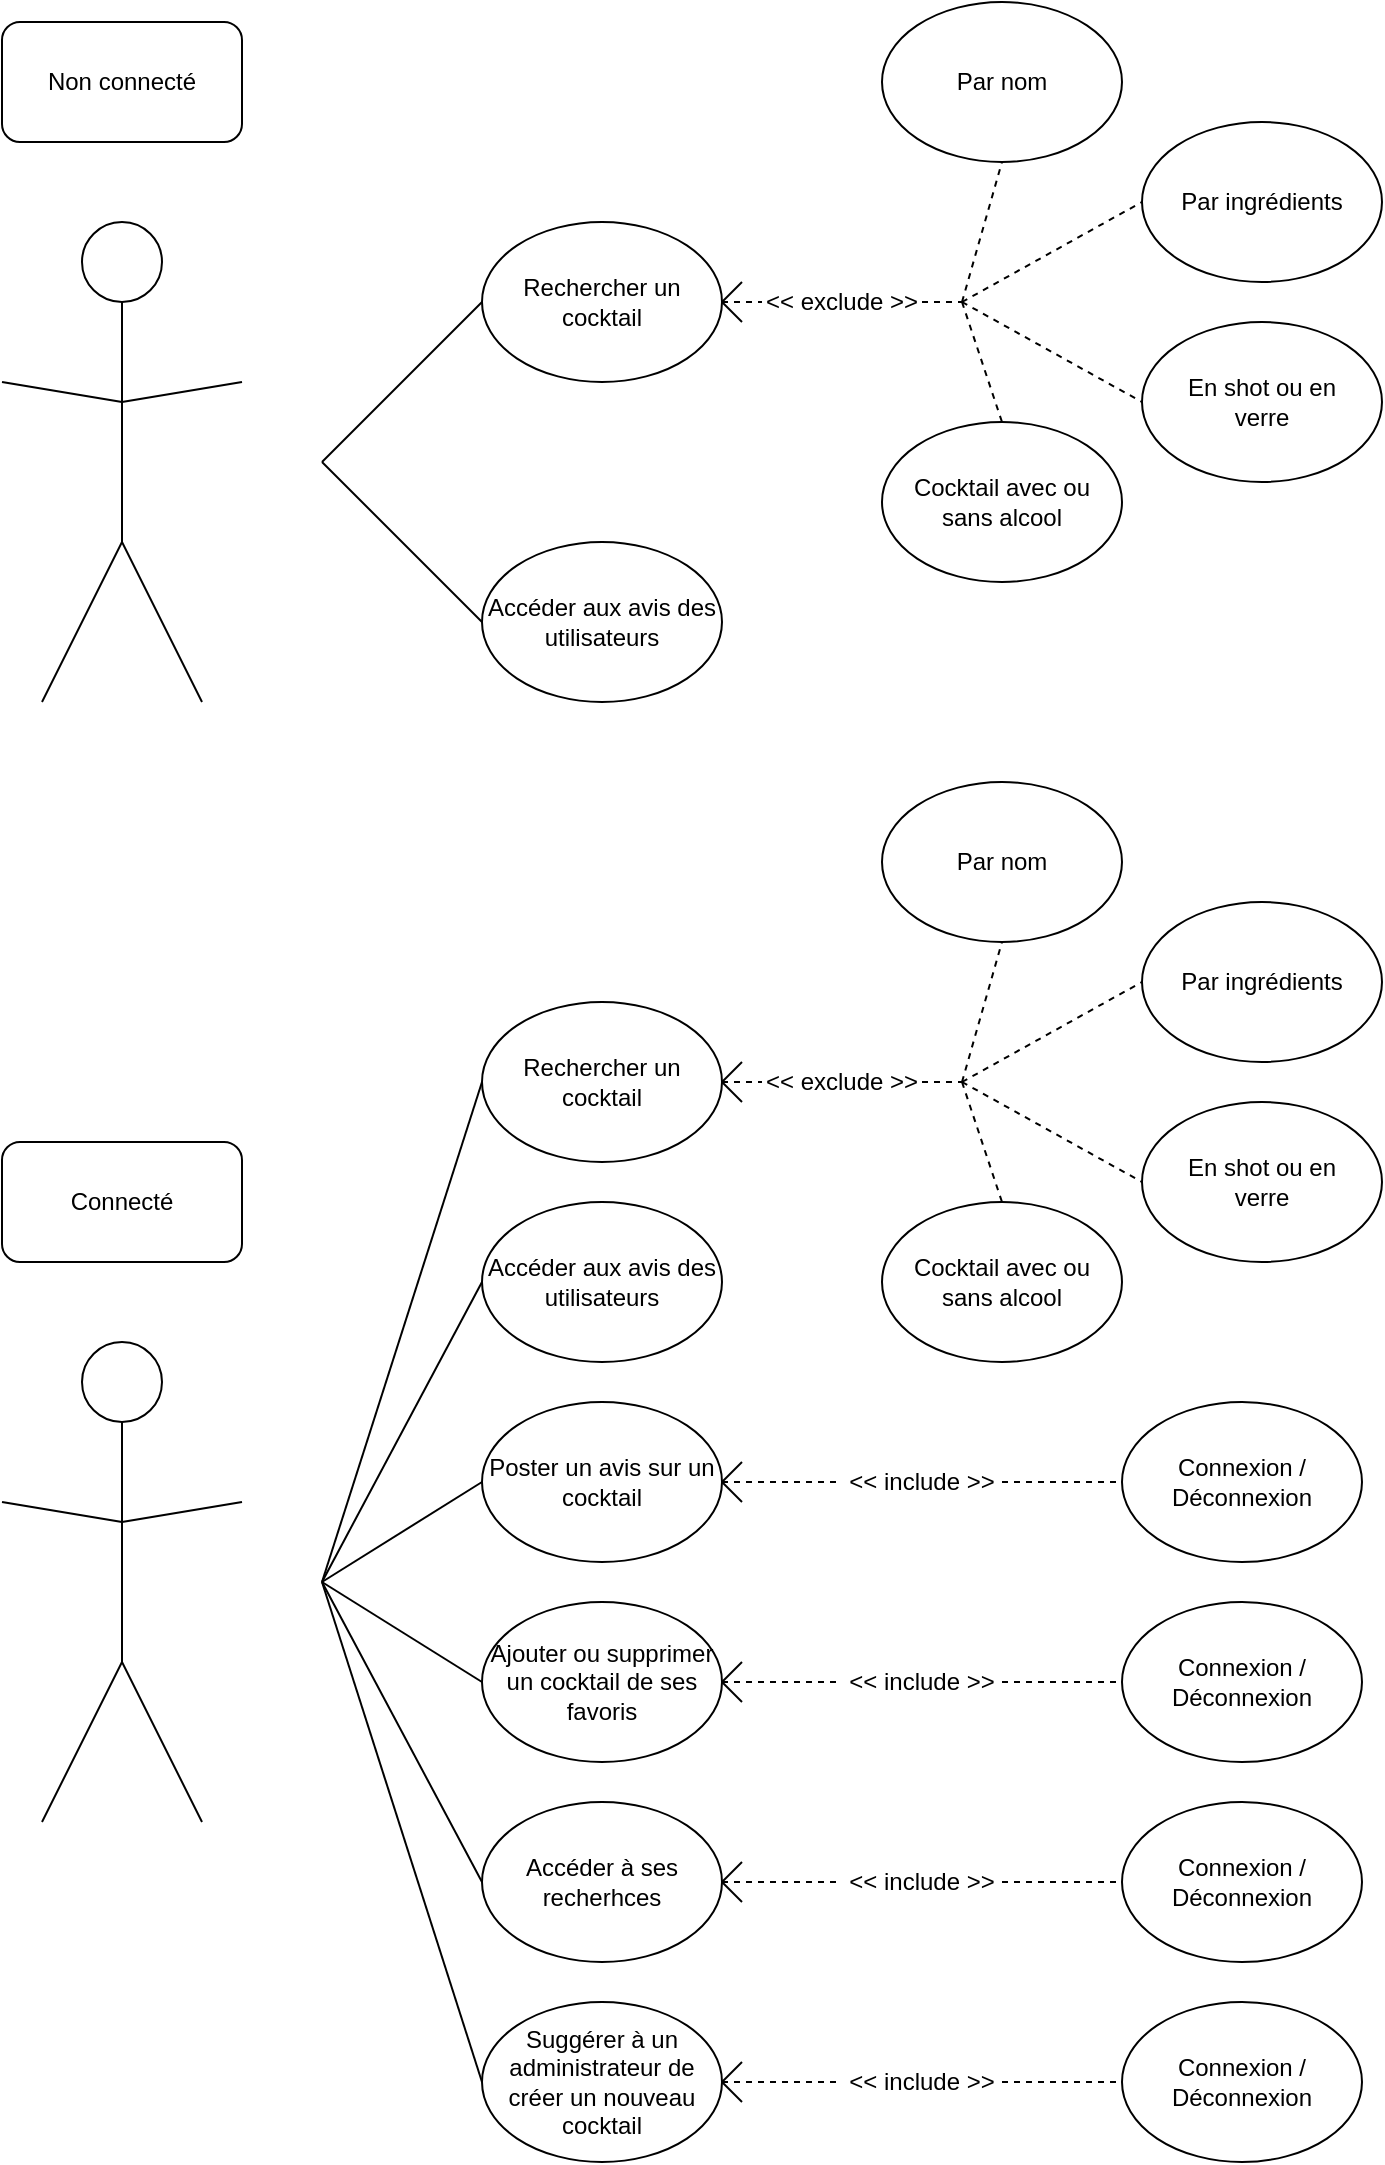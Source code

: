 <mxfile version="13.6.10" type="github">
  <diagram id="fFdq9k7O5vDQsZkUaH6l" name="Page-1">
    <mxGraphModel dx="460" dy="752" grid="1" gridSize="10" guides="1" tooltips="1" connect="1" arrows="1" fold="1" page="1" pageScale="1" pageWidth="827" pageHeight="1169" math="0" shadow="0">
      <root>
        <mxCell id="0" />
        <mxCell id="1" parent="0" />
        <mxCell id="oLSI8OY7ajyE3_KOeEpK-1" value="" style="ellipse;whiteSpace=wrap;html=1;" parent="1" vertex="1">
          <mxGeometry x="80" y="140" width="40" height="40" as="geometry" />
        </mxCell>
        <mxCell id="oLSI8OY7ajyE3_KOeEpK-2" value="" style="endArrow=none;html=1;entryX=0.5;entryY=1;entryDx=0;entryDy=0;" parent="1" target="oLSI8OY7ajyE3_KOeEpK-1" edge="1">
          <mxGeometry width="50" height="50" relative="1" as="geometry">
            <mxPoint x="100" y="300" as="sourcePoint" />
            <mxPoint x="260" y="260" as="targetPoint" />
            <Array as="points" />
          </mxGeometry>
        </mxCell>
        <mxCell id="oLSI8OY7ajyE3_KOeEpK-4" value="" style="endArrow=none;html=1;" parent="1" edge="1">
          <mxGeometry width="50" height="50" relative="1" as="geometry">
            <mxPoint x="60" y="380" as="sourcePoint" />
            <mxPoint x="100" y="300" as="targetPoint" />
          </mxGeometry>
        </mxCell>
        <mxCell id="oLSI8OY7ajyE3_KOeEpK-5" value="" style="endArrow=none;html=1;" parent="1" edge="1">
          <mxGeometry width="50" height="50" relative="1" as="geometry">
            <mxPoint x="100" y="300" as="sourcePoint" />
            <mxPoint x="140" y="380" as="targetPoint" />
          </mxGeometry>
        </mxCell>
        <mxCell id="oLSI8OY7ajyE3_KOeEpK-6" value="" style="endArrow=none;html=1;" parent="1" edge="1">
          <mxGeometry width="50" height="50" relative="1" as="geometry">
            <mxPoint x="100" y="230" as="sourcePoint" />
            <mxPoint x="160" y="220" as="targetPoint" />
          </mxGeometry>
        </mxCell>
        <mxCell id="oLSI8OY7ajyE3_KOeEpK-7" value="" style="endArrow=none;html=1;" parent="1" edge="1">
          <mxGeometry width="50" height="50" relative="1" as="geometry">
            <mxPoint x="100" y="230" as="sourcePoint" />
            <mxPoint x="40" y="220" as="targetPoint" />
          </mxGeometry>
        </mxCell>
        <mxCell id="oLSI8OY7ajyE3_KOeEpK-8" value="Rechercher un cocktail" style="ellipse;whiteSpace=wrap;html=1;" parent="1" vertex="1">
          <mxGeometry x="280" y="140" width="120" height="80" as="geometry" />
        </mxCell>
        <mxCell id="oLSI8OY7ajyE3_KOeEpK-9" value="Accéder aux avis des utilisateurs" style="ellipse;whiteSpace=wrap;html=1;" parent="1" vertex="1">
          <mxGeometry x="280" y="300" width="120" height="80" as="geometry" />
        </mxCell>
        <mxCell id="oLSI8OY7ajyE3_KOeEpK-10" value="" style="endArrow=none;html=1;entryX=0;entryY=0.5;entryDx=0;entryDy=0;" parent="1" target="oLSI8OY7ajyE3_KOeEpK-8" edge="1">
          <mxGeometry width="50" height="50" relative="1" as="geometry">
            <mxPoint x="200" y="260" as="sourcePoint" />
            <mxPoint x="260" y="250" as="targetPoint" />
          </mxGeometry>
        </mxCell>
        <mxCell id="oLSI8OY7ajyE3_KOeEpK-11" value="" style="endArrow=none;html=1;entryX=0;entryY=0.5;entryDx=0;entryDy=0;" parent="1" target="oLSI8OY7ajyE3_KOeEpK-9" edge="1">
          <mxGeometry width="50" height="50" relative="1" as="geometry">
            <mxPoint x="200" y="260" as="sourcePoint" />
            <mxPoint x="290" y="190" as="targetPoint" />
          </mxGeometry>
        </mxCell>
        <mxCell id="oLSI8OY7ajyE3_KOeEpK-12" value="Non connecté" style="rounded=1;whiteSpace=wrap;html=1;" parent="1" vertex="1">
          <mxGeometry x="40" y="40" width="120" height="60" as="geometry" />
        </mxCell>
        <mxCell id="oLSI8OY7ajyE3_KOeEpK-13" value="" style="ellipse;whiteSpace=wrap;html=1;" parent="1" vertex="1">
          <mxGeometry x="80" y="700" width="40" height="40" as="geometry" />
        </mxCell>
        <mxCell id="oLSI8OY7ajyE3_KOeEpK-14" value="" style="endArrow=none;html=1;entryX=0.5;entryY=1;entryDx=0;entryDy=0;" parent="1" target="oLSI8OY7ajyE3_KOeEpK-13" edge="1">
          <mxGeometry width="50" height="50" relative="1" as="geometry">
            <mxPoint x="100.0" y="860" as="sourcePoint" />
            <mxPoint x="260" y="820" as="targetPoint" />
            <Array as="points" />
          </mxGeometry>
        </mxCell>
        <mxCell id="oLSI8OY7ajyE3_KOeEpK-15" value="" style="endArrow=none;html=1;" parent="1" edge="1">
          <mxGeometry width="50" height="50" relative="1" as="geometry">
            <mxPoint x="60" y="940" as="sourcePoint" />
            <mxPoint x="100.0" y="860" as="targetPoint" />
          </mxGeometry>
        </mxCell>
        <mxCell id="oLSI8OY7ajyE3_KOeEpK-16" value="" style="endArrow=none;html=1;" parent="1" edge="1">
          <mxGeometry width="50" height="50" relative="1" as="geometry">
            <mxPoint x="100.0" y="860" as="sourcePoint" />
            <mxPoint x="140.0" y="940" as="targetPoint" />
          </mxGeometry>
        </mxCell>
        <mxCell id="oLSI8OY7ajyE3_KOeEpK-17" value="" style="endArrow=none;html=1;" parent="1" edge="1">
          <mxGeometry width="50" height="50" relative="1" as="geometry">
            <mxPoint x="100.0" y="790" as="sourcePoint" />
            <mxPoint x="160.0" y="780" as="targetPoint" />
          </mxGeometry>
        </mxCell>
        <mxCell id="oLSI8OY7ajyE3_KOeEpK-18" value="" style="endArrow=none;html=1;" parent="1" edge="1">
          <mxGeometry width="50" height="50" relative="1" as="geometry">
            <mxPoint x="100.0" y="790" as="sourcePoint" />
            <mxPoint x="40" y="780" as="targetPoint" />
          </mxGeometry>
        </mxCell>
        <mxCell id="oLSI8OY7ajyE3_KOeEpK-19" value="Rechercher un cocktail" style="ellipse;whiteSpace=wrap;html=1;" parent="1" vertex="1">
          <mxGeometry x="280" y="530" width="120" height="80" as="geometry" />
        </mxCell>
        <mxCell id="oLSI8OY7ajyE3_KOeEpK-20" value="Accéder aux avis des utilisateurs" style="ellipse;whiteSpace=wrap;html=1;" parent="1" vertex="1">
          <mxGeometry x="280" y="630" width="120" height="80" as="geometry" />
        </mxCell>
        <mxCell id="oLSI8OY7ajyE3_KOeEpK-21" value="" style="endArrow=none;html=1;entryX=0;entryY=0.5;entryDx=0;entryDy=0;" parent="1" target="oLSI8OY7ajyE3_KOeEpK-19" edge="1">
          <mxGeometry width="50" height="50" relative="1" as="geometry">
            <mxPoint x="200" y="820" as="sourcePoint" />
            <mxPoint x="260" y="810" as="targetPoint" />
          </mxGeometry>
        </mxCell>
        <mxCell id="oLSI8OY7ajyE3_KOeEpK-22" value="" style="endArrow=none;html=1;entryX=0;entryY=0.5;entryDx=0;entryDy=0;" parent="1" target="oLSI8OY7ajyE3_KOeEpK-20" edge="1">
          <mxGeometry width="50" height="50" relative="1" as="geometry">
            <mxPoint x="200" y="820" as="sourcePoint" />
            <mxPoint x="290" y="750" as="targetPoint" />
          </mxGeometry>
        </mxCell>
        <mxCell id="oLSI8OY7ajyE3_KOeEpK-23" value="Connecté" style="rounded=1;whiteSpace=wrap;html=1;" parent="1" vertex="1">
          <mxGeometry x="40" y="600" width="120" height="60" as="geometry" />
        </mxCell>
        <mxCell id="oLSI8OY7ajyE3_KOeEpK-24" value="Poster un avis sur un cocktail" style="ellipse;whiteSpace=wrap;html=1;" parent="1" vertex="1">
          <mxGeometry x="280" y="730" width="120" height="80" as="geometry" />
        </mxCell>
        <mxCell id="oLSI8OY7ajyE3_KOeEpK-26" value="Ajouter ou supprimer un cocktail de ses favoris" style="ellipse;whiteSpace=wrap;html=1;" parent="1" vertex="1">
          <mxGeometry x="280" y="830" width="120" height="80" as="geometry" />
        </mxCell>
        <mxCell id="oLSI8OY7ajyE3_KOeEpK-27" value="Accéder à ses recherhces" style="ellipse;whiteSpace=wrap;html=1;" parent="1" vertex="1">
          <mxGeometry x="280" y="930" width="120" height="80" as="geometry" />
        </mxCell>
        <mxCell id="oLSI8OY7ajyE3_KOeEpK-28" value="Suggérer à un administrateur de créer un nouveau cocktail" style="ellipse;whiteSpace=wrap;html=1;" parent="1" vertex="1">
          <mxGeometry x="280" y="1030" width="120" height="80" as="geometry" />
        </mxCell>
        <mxCell id="oLSI8OY7ajyE3_KOeEpK-29" value="" style="endArrow=none;html=1;entryX=0;entryY=0.5;entryDx=0;entryDy=0;" parent="1" target="oLSI8OY7ajyE3_KOeEpK-24" edge="1">
          <mxGeometry width="50" height="50" relative="1" as="geometry">
            <mxPoint x="200" y="820" as="sourcePoint" />
            <mxPoint x="290.0" y="630" as="targetPoint" />
          </mxGeometry>
        </mxCell>
        <mxCell id="oLSI8OY7ajyE3_KOeEpK-30" value="" style="endArrow=none;html=1;entryX=0;entryY=0.5;entryDx=0;entryDy=0;" parent="1" target="oLSI8OY7ajyE3_KOeEpK-26" edge="1">
          <mxGeometry width="50" height="50" relative="1" as="geometry">
            <mxPoint x="200" y="820" as="sourcePoint" />
            <mxPoint x="290.0" y="730" as="targetPoint" />
          </mxGeometry>
        </mxCell>
        <mxCell id="oLSI8OY7ajyE3_KOeEpK-31" value="" style="endArrow=none;html=1;entryX=0;entryY=0.5;entryDx=0;entryDy=0;" parent="1" target="oLSI8OY7ajyE3_KOeEpK-27" edge="1">
          <mxGeometry width="50" height="50" relative="1" as="geometry">
            <mxPoint x="200" y="820" as="sourcePoint" />
            <mxPoint x="290.0" y="830" as="targetPoint" />
          </mxGeometry>
        </mxCell>
        <mxCell id="oLSI8OY7ajyE3_KOeEpK-32" value="" style="endArrow=none;html=1;entryX=0;entryY=0.5;entryDx=0;entryDy=0;" parent="1" target="oLSI8OY7ajyE3_KOeEpK-28" edge="1">
          <mxGeometry width="50" height="50" relative="1" as="geometry">
            <mxPoint x="200" y="820" as="sourcePoint" />
            <mxPoint x="290.0" y="930" as="targetPoint" />
          </mxGeometry>
        </mxCell>
        <mxCell id="oLSI8OY7ajyE3_KOeEpK-57" value="" style="endArrow=none;html=1;" parent="1" edge="1">
          <mxGeometry width="50" height="50" relative="1" as="geometry">
            <mxPoint x="400" y="770" as="sourcePoint" />
            <mxPoint x="410" y="760" as="targetPoint" />
          </mxGeometry>
        </mxCell>
        <mxCell id="oLSI8OY7ajyE3_KOeEpK-58" value="" style="endArrow=none;html=1;" parent="1" edge="1">
          <mxGeometry width="50" height="50" relative="1" as="geometry">
            <mxPoint x="400" y="770" as="sourcePoint" />
            <mxPoint x="410" y="780" as="targetPoint" />
          </mxGeometry>
        </mxCell>
        <mxCell id="oLSI8OY7ajyE3_KOeEpK-59" value="" style="endArrow=none;dashed=1;html=1;entryX=0;entryY=0.5;entryDx=0;entryDy=0;" parent="1" target="oLSI8OY7ajyE3_KOeEpK-60" edge="1">
          <mxGeometry width="50" height="50" relative="1" as="geometry">
            <mxPoint x="400" y="770" as="sourcePoint" />
            <mxPoint x="460" y="770" as="targetPoint" />
          </mxGeometry>
        </mxCell>
        <mxCell id="oLSI8OY7ajyE3_KOeEpK-60" value="&amp;lt;&amp;lt; include &amp;gt;&amp;gt;" style="text;html=1;strokeColor=none;fillColor=none;align=center;verticalAlign=middle;whiteSpace=wrap;rounded=0;" parent="1" vertex="1">
          <mxGeometry x="460" y="760" width="80" height="20" as="geometry" />
        </mxCell>
        <mxCell id="oLSI8OY7ajyE3_KOeEpK-61" value="" style="endArrow=none;dashed=1;html=1;exitX=1;exitY=0.5;exitDx=0;exitDy=0;" parent="1" source="oLSI8OY7ajyE3_KOeEpK-60" edge="1">
          <mxGeometry width="50" height="50" relative="1" as="geometry">
            <mxPoint x="410" y="780" as="sourcePoint" />
            <mxPoint x="600" y="770" as="targetPoint" />
          </mxGeometry>
        </mxCell>
        <mxCell id="oLSI8OY7ajyE3_KOeEpK-63" value="" style="endArrow=none;html=1;" parent="1" edge="1">
          <mxGeometry width="50" height="50" relative="1" as="geometry">
            <mxPoint x="400.0" y="870" as="sourcePoint" />
            <mxPoint x="410.0" y="860" as="targetPoint" />
          </mxGeometry>
        </mxCell>
        <mxCell id="oLSI8OY7ajyE3_KOeEpK-64" value="" style="endArrow=none;html=1;" parent="1" edge="1">
          <mxGeometry width="50" height="50" relative="1" as="geometry">
            <mxPoint x="400.0" y="870" as="sourcePoint" />
            <mxPoint x="410.0" y="880" as="targetPoint" />
          </mxGeometry>
        </mxCell>
        <mxCell id="oLSI8OY7ajyE3_KOeEpK-65" value="" style="endArrow=none;dashed=1;html=1;entryX=0;entryY=0.5;entryDx=0;entryDy=0;" parent="1" target="oLSI8OY7ajyE3_KOeEpK-66" edge="1">
          <mxGeometry width="50" height="50" relative="1" as="geometry">
            <mxPoint x="400.0" y="870" as="sourcePoint" />
            <mxPoint x="460" y="870" as="targetPoint" />
          </mxGeometry>
        </mxCell>
        <mxCell id="oLSI8OY7ajyE3_KOeEpK-66" value="&amp;lt;&amp;lt; include &amp;gt;&amp;gt;" style="text;html=1;strokeColor=none;fillColor=none;align=center;verticalAlign=middle;whiteSpace=wrap;rounded=0;" parent="1" vertex="1">
          <mxGeometry x="460" y="860" width="80" height="20" as="geometry" />
        </mxCell>
        <mxCell id="oLSI8OY7ajyE3_KOeEpK-67" value="" style="endArrow=none;dashed=1;html=1;exitX=1;exitY=0.5;exitDx=0;exitDy=0;" parent="1" source="oLSI8OY7ajyE3_KOeEpK-66" edge="1">
          <mxGeometry width="50" height="50" relative="1" as="geometry">
            <mxPoint x="410" y="880" as="sourcePoint" />
            <mxPoint x="600.0" y="870" as="targetPoint" />
          </mxGeometry>
        </mxCell>
        <mxCell id="oLSI8OY7ajyE3_KOeEpK-68" value="" style="endArrow=none;html=1;" parent="1" edge="1">
          <mxGeometry width="50" height="50" relative="1" as="geometry">
            <mxPoint x="400.0" y="970" as="sourcePoint" />
            <mxPoint x="410.0" y="960" as="targetPoint" />
          </mxGeometry>
        </mxCell>
        <mxCell id="oLSI8OY7ajyE3_KOeEpK-69" value="" style="endArrow=none;html=1;" parent="1" edge="1">
          <mxGeometry width="50" height="50" relative="1" as="geometry">
            <mxPoint x="400.0" y="970" as="sourcePoint" />
            <mxPoint x="410.0" y="980" as="targetPoint" />
          </mxGeometry>
        </mxCell>
        <mxCell id="oLSI8OY7ajyE3_KOeEpK-70" value="" style="endArrow=none;dashed=1;html=1;entryX=0;entryY=0.5;entryDx=0;entryDy=0;" parent="1" target="oLSI8OY7ajyE3_KOeEpK-71" edge="1">
          <mxGeometry width="50" height="50" relative="1" as="geometry">
            <mxPoint x="400.0" y="970" as="sourcePoint" />
            <mxPoint x="460" y="970" as="targetPoint" />
          </mxGeometry>
        </mxCell>
        <mxCell id="oLSI8OY7ajyE3_KOeEpK-71" value="&amp;lt;&amp;lt; include &amp;gt;&amp;gt;" style="text;html=1;strokeColor=none;fillColor=none;align=center;verticalAlign=middle;whiteSpace=wrap;rounded=0;" parent="1" vertex="1">
          <mxGeometry x="460" y="960" width="80" height="20" as="geometry" />
        </mxCell>
        <mxCell id="oLSI8OY7ajyE3_KOeEpK-72" value="" style="endArrow=none;dashed=1;html=1;exitX=1;exitY=0.5;exitDx=0;exitDy=0;" parent="1" source="oLSI8OY7ajyE3_KOeEpK-71" edge="1">
          <mxGeometry width="50" height="50" relative="1" as="geometry">
            <mxPoint x="410" y="980" as="sourcePoint" />
            <mxPoint x="600.0" y="970" as="targetPoint" />
          </mxGeometry>
        </mxCell>
        <mxCell id="oLSI8OY7ajyE3_KOeEpK-73" value="" style="endArrow=none;html=1;" parent="1" edge="1">
          <mxGeometry width="50" height="50" relative="1" as="geometry">
            <mxPoint x="400.0" y="1070.0" as="sourcePoint" />
            <mxPoint x="410.0" y="1060.0" as="targetPoint" />
          </mxGeometry>
        </mxCell>
        <mxCell id="oLSI8OY7ajyE3_KOeEpK-74" value="" style="endArrow=none;html=1;" parent="1" edge="1">
          <mxGeometry width="50" height="50" relative="1" as="geometry">
            <mxPoint x="400.0" y="1070.0" as="sourcePoint" />
            <mxPoint x="410.0" y="1080.0" as="targetPoint" />
          </mxGeometry>
        </mxCell>
        <mxCell id="oLSI8OY7ajyE3_KOeEpK-75" value="" style="endArrow=none;dashed=1;html=1;entryX=0;entryY=0.5;entryDx=0;entryDy=0;" parent="1" target="oLSI8OY7ajyE3_KOeEpK-76" edge="1">
          <mxGeometry width="50" height="50" relative="1" as="geometry">
            <mxPoint x="400.0" y="1070.0" as="sourcePoint" />
            <mxPoint x="460" y="1070" as="targetPoint" />
          </mxGeometry>
        </mxCell>
        <mxCell id="oLSI8OY7ajyE3_KOeEpK-76" value="&amp;lt;&amp;lt; include &amp;gt;&amp;gt;" style="text;html=1;strokeColor=none;fillColor=none;align=center;verticalAlign=middle;whiteSpace=wrap;rounded=0;" parent="1" vertex="1">
          <mxGeometry x="460" y="1060" width="80" height="20" as="geometry" />
        </mxCell>
        <mxCell id="oLSI8OY7ajyE3_KOeEpK-77" value="" style="endArrow=none;dashed=1;html=1;exitX=1;exitY=0.5;exitDx=0;exitDy=0;" parent="1" source="oLSI8OY7ajyE3_KOeEpK-76" edge="1">
          <mxGeometry width="50" height="50" relative="1" as="geometry">
            <mxPoint x="410" y="1080" as="sourcePoint" />
            <mxPoint x="600.0" y="1070.0" as="targetPoint" />
          </mxGeometry>
        </mxCell>
        <mxCell id="oLSI8OY7ajyE3_KOeEpK-78" value="Connexion / Déconnexion" style="ellipse;whiteSpace=wrap;html=1;" parent="1" vertex="1">
          <mxGeometry x="600" y="730" width="120" height="80" as="geometry" />
        </mxCell>
        <mxCell id="oLSI8OY7ajyE3_KOeEpK-80" value="Connexion / Déconnexion" style="ellipse;whiteSpace=wrap;html=1;" parent="1" vertex="1">
          <mxGeometry x="600" y="1030" width="120" height="80" as="geometry" />
        </mxCell>
        <mxCell id="oLSI8OY7ajyE3_KOeEpK-81" value="Connexion / Déconnexion" style="ellipse;whiteSpace=wrap;html=1;" parent="1" vertex="1">
          <mxGeometry x="600" y="930" width="120" height="80" as="geometry" />
        </mxCell>
        <mxCell id="oLSI8OY7ajyE3_KOeEpK-82" value="Connexion / Déconnexion" style="ellipse;whiteSpace=wrap;html=1;" parent="1" vertex="1">
          <mxGeometry x="600" y="830" width="120" height="80" as="geometry" />
        </mxCell>
        <mxCell id="oLSI8OY7ajyE3_KOeEpK-87" value="Par nom" style="ellipse;whiteSpace=wrap;html=1;" parent="1" vertex="1">
          <mxGeometry x="480" y="420" width="120" height="80" as="geometry" />
        </mxCell>
        <mxCell id="oLSI8OY7ajyE3_KOeEpK-88" value="En shot ou en&lt;br&gt;verre" style="ellipse;whiteSpace=wrap;html=1;" parent="1" vertex="1">
          <mxGeometry x="610" y="580" width="120" height="80" as="geometry" />
        </mxCell>
        <mxCell id="oLSI8OY7ajyE3_KOeEpK-89" value="Cocktail avec ou&lt;br&gt;sans alcool" style="ellipse;whiteSpace=wrap;html=1;" parent="1" vertex="1">
          <mxGeometry x="480" y="630" width="120" height="80" as="geometry" />
        </mxCell>
        <mxCell id="oLSI8OY7ajyE3_KOeEpK-90" value="Par ingrédients" style="ellipse;whiteSpace=wrap;html=1;" parent="1" vertex="1">
          <mxGeometry x="610" y="480" width="120" height="80" as="geometry" />
        </mxCell>
        <mxCell id="oLSI8OY7ajyE3_KOeEpK-95" value="Par nom" style="ellipse;whiteSpace=wrap;html=1;" parent="1" vertex="1">
          <mxGeometry x="480" y="30" width="120" height="80" as="geometry" />
        </mxCell>
        <mxCell id="oLSI8OY7ajyE3_KOeEpK-96" value="En shot ou en&lt;br&gt;verre" style="ellipse;whiteSpace=wrap;html=1;" parent="1" vertex="1">
          <mxGeometry x="610" y="190" width="120" height="80" as="geometry" />
        </mxCell>
        <mxCell id="oLSI8OY7ajyE3_KOeEpK-97" value="Cocktail avec ou&lt;br&gt;sans alcool" style="ellipse;whiteSpace=wrap;html=1;" parent="1" vertex="1">
          <mxGeometry x="480" y="240" width="120" height="80" as="geometry" />
        </mxCell>
        <mxCell id="oLSI8OY7ajyE3_KOeEpK-98" value="Par ingrédients" style="ellipse;whiteSpace=wrap;html=1;" parent="1" vertex="1">
          <mxGeometry x="610" y="90" width="120" height="80" as="geometry" />
        </mxCell>
        <mxCell id="-8getdESiGuB0wVaRQ4_-1" value="" style="endArrow=none;html=1;" edge="1" parent="1">
          <mxGeometry width="50" height="50" relative="1" as="geometry">
            <mxPoint x="400" y="180" as="sourcePoint" />
            <mxPoint x="410" y="170" as="targetPoint" />
          </mxGeometry>
        </mxCell>
        <mxCell id="-8getdESiGuB0wVaRQ4_-2" value="" style="endArrow=none;html=1;" edge="1" parent="1">
          <mxGeometry width="50" height="50" relative="1" as="geometry">
            <mxPoint x="400" y="180" as="sourcePoint" />
            <mxPoint x="410" y="190" as="targetPoint" />
          </mxGeometry>
        </mxCell>
        <mxCell id="-8getdESiGuB0wVaRQ4_-3" value="" style="endArrow=none;dashed=1;html=1;entryX=0;entryY=0.5;entryDx=0;entryDy=0;" edge="1" parent="1" target="-8getdESiGuB0wVaRQ4_-4">
          <mxGeometry width="50" height="50" relative="1" as="geometry">
            <mxPoint x="400" y="180" as="sourcePoint" />
            <mxPoint x="460" y="180" as="targetPoint" />
          </mxGeometry>
        </mxCell>
        <mxCell id="-8getdESiGuB0wVaRQ4_-4" value="&amp;lt;&amp;lt; exclude &amp;gt;&amp;gt;" style="text;html=1;strokeColor=none;fillColor=none;align=center;verticalAlign=middle;whiteSpace=wrap;rounded=0;" vertex="1" parent="1">
          <mxGeometry x="420" y="170" width="80" height="20" as="geometry" />
        </mxCell>
        <mxCell id="-8getdESiGuB0wVaRQ4_-5" value="" style="endArrow=none;dashed=1;html=1;entryX=0.5;entryY=1;entryDx=0;entryDy=0;" edge="1" parent="1">
          <mxGeometry width="50" height="50" relative="1" as="geometry">
            <mxPoint x="520" y="180" as="sourcePoint" />
            <mxPoint x="540" y="110" as="targetPoint" />
          </mxGeometry>
        </mxCell>
        <mxCell id="-8getdESiGuB0wVaRQ4_-6" value="" style="endArrow=none;dashed=1;html=1;entryX=0;entryY=0.5;entryDx=0;entryDy=0;" edge="1" parent="1">
          <mxGeometry width="50" height="50" relative="1" as="geometry">
            <mxPoint x="520" y="180" as="sourcePoint" />
            <mxPoint x="610.0" y="130" as="targetPoint" />
          </mxGeometry>
        </mxCell>
        <mxCell id="-8getdESiGuB0wVaRQ4_-7" value="" style="endArrow=none;dashed=1;html=1;entryX=0;entryY=0.5;entryDx=0;entryDy=0;" edge="1" parent="1">
          <mxGeometry width="50" height="50" relative="1" as="geometry">
            <mxPoint x="520" y="180" as="sourcePoint" />
            <mxPoint x="610.0" y="230" as="targetPoint" />
          </mxGeometry>
        </mxCell>
        <mxCell id="-8getdESiGuB0wVaRQ4_-8" value="" style="endArrow=none;dashed=1;html=1;entryX=0.5;entryY=0;entryDx=0;entryDy=0;" edge="1" parent="1">
          <mxGeometry width="50" height="50" relative="1" as="geometry">
            <mxPoint x="520" y="180" as="sourcePoint" />
            <mxPoint x="540" y="240" as="targetPoint" />
          </mxGeometry>
        </mxCell>
        <mxCell id="-8getdESiGuB0wVaRQ4_-9" value="" style="endArrow=none;dashed=1;html=1;exitX=1;exitY=0.5;exitDx=0;exitDy=0;" edge="1" parent="1" source="-8getdESiGuB0wVaRQ4_-4">
          <mxGeometry width="50" height="50" relative="1" as="geometry">
            <mxPoint x="560.0" y="220" as="sourcePoint" />
            <mxPoint x="520" y="180" as="targetPoint" />
          </mxGeometry>
        </mxCell>
        <mxCell id="-8getdESiGuB0wVaRQ4_-10" value="" style="endArrow=none;html=1;" edge="1" parent="1">
          <mxGeometry width="50" height="50" relative="1" as="geometry">
            <mxPoint x="400" y="570" as="sourcePoint" />
            <mxPoint x="410" y="560" as="targetPoint" />
          </mxGeometry>
        </mxCell>
        <mxCell id="-8getdESiGuB0wVaRQ4_-11" value="" style="endArrow=none;html=1;" edge="1" parent="1">
          <mxGeometry width="50" height="50" relative="1" as="geometry">
            <mxPoint x="400" y="570" as="sourcePoint" />
            <mxPoint x="410" y="580" as="targetPoint" />
          </mxGeometry>
        </mxCell>
        <mxCell id="-8getdESiGuB0wVaRQ4_-12" value="" style="endArrow=none;dashed=1;html=1;entryX=0;entryY=0.5;entryDx=0;entryDy=0;" edge="1" parent="1" target="-8getdESiGuB0wVaRQ4_-13">
          <mxGeometry width="50" height="50" relative="1" as="geometry">
            <mxPoint x="400" y="570" as="sourcePoint" />
            <mxPoint x="460" y="570" as="targetPoint" />
          </mxGeometry>
        </mxCell>
        <mxCell id="-8getdESiGuB0wVaRQ4_-13" value="&amp;lt;&amp;lt; exclude &amp;gt;&amp;gt;" style="text;html=1;strokeColor=none;fillColor=none;align=center;verticalAlign=middle;whiteSpace=wrap;rounded=0;" vertex="1" parent="1">
          <mxGeometry x="420" y="560" width="80" height="20" as="geometry" />
        </mxCell>
        <mxCell id="-8getdESiGuB0wVaRQ4_-14" value="" style="endArrow=none;dashed=1;html=1;entryX=0.5;entryY=1;entryDx=0;entryDy=0;" edge="1" parent="1">
          <mxGeometry width="50" height="50" relative="1" as="geometry">
            <mxPoint x="520" y="570" as="sourcePoint" />
            <mxPoint x="540" y="500" as="targetPoint" />
          </mxGeometry>
        </mxCell>
        <mxCell id="-8getdESiGuB0wVaRQ4_-15" value="" style="endArrow=none;dashed=1;html=1;entryX=0;entryY=0.5;entryDx=0;entryDy=0;" edge="1" parent="1">
          <mxGeometry width="50" height="50" relative="1" as="geometry">
            <mxPoint x="520" y="570" as="sourcePoint" />
            <mxPoint x="610.0" y="520" as="targetPoint" />
          </mxGeometry>
        </mxCell>
        <mxCell id="-8getdESiGuB0wVaRQ4_-16" value="" style="endArrow=none;dashed=1;html=1;entryX=0;entryY=0.5;entryDx=0;entryDy=0;" edge="1" parent="1">
          <mxGeometry width="50" height="50" relative="1" as="geometry">
            <mxPoint x="520" y="570" as="sourcePoint" />
            <mxPoint x="610.0" y="620" as="targetPoint" />
          </mxGeometry>
        </mxCell>
        <mxCell id="-8getdESiGuB0wVaRQ4_-17" value="" style="endArrow=none;dashed=1;html=1;entryX=0.5;entryY=0;entryDx=0;entryDy=0;" edge="1" parent="1">
          <mxGeometry width="50" height="50" relative="1" as="geometry">
            <mxPoint x="520" y="570" as="sourcePoint" />
            <mxPoint x="540" y="630" as="targetPoint" />
          </mxGeometry>
        </mxCell>
        <mxCell id="-8getdESiGuB0wVaRQ4_-18" value="" style="endArrow=none;dashed=1;html=1;exitX=1;exitY=0.5;exitDx=0;exitDy=0;" edge="1" parent="1" source="-8getdESiGuB0wVaRQ4_-13">
          <mxGeometry width="50" height="50" relative="1" as="geometry">
            <mxPoint x="560.0" y="610" as="sourcePoint" />
            <mxPoint x="520" y="570" as="targetPoint" />
          </mxGeometry>
        </mxCell>
      </root>
    </mxGraphModel>
  </diagram>
</mxfile>
